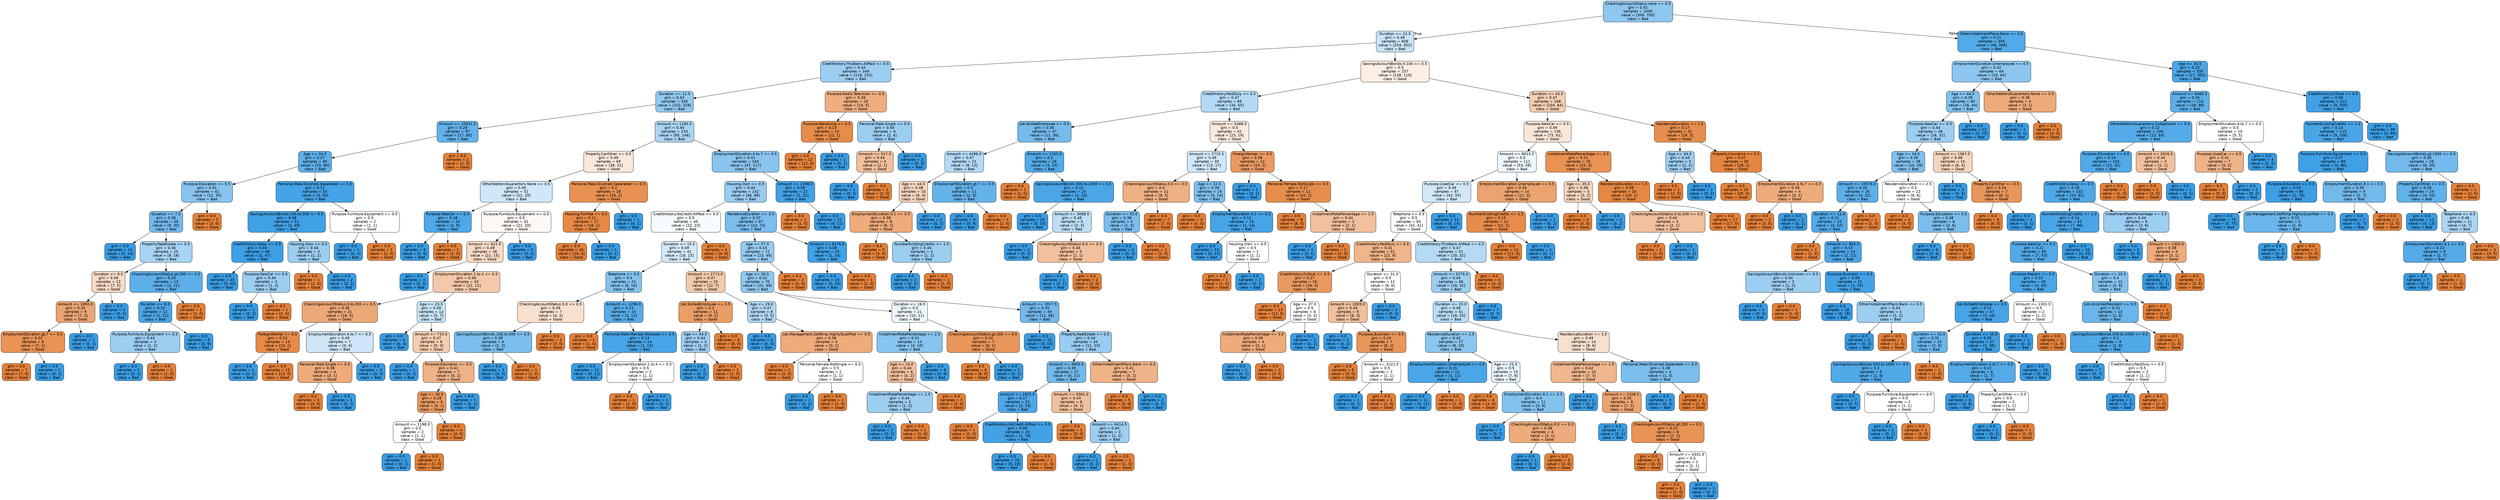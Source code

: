 digraph Tree {
node [shape=box, style="filled, rounded", color="black", fontname=helvetica] ;
edge [fontname=helvetica] ;
0 [label="CheckingAccountStatus.none <= 0.5\ngini = 0.42\nsamples = 1000\nvalue = [300, 700]\nclass = Bad", fillcolor="#8ec7f0"] ;
1 [label="Duration <= 22.5\ngini = 0.49\nsamples = 606\nvalue = [254, 352]\nclass = Bad", fillcolor="#c8e4f8"] ;
0 -> 1 [labeldistance=2.5, labelangle=45, headlabel="True"] ;
2 [label="CreditHistory.ThisBank.AllPaid <= 0.5\ngini = 0.44\nsamples = 349\nvalue = [116, 233]\nclass = Bad", fillcolor="#9ccef2"] ;
1 -> 2 ;
3 [label="Duration <= 11.5\ngini = 0.43\nsamples = 330\nvalue = [102, 228]\nclass = Bad", fillcolor="#92c9f1"] ;
2 -> 3 ;
4 [label="Amount <= 10931.5\ngini = 0.29\nsamples = 97\nvalue = [17, 80]\nclass = Bad", fillcolor="#63b2eb"] ;
3 -> 4 ;
5 [label="Age <= 34.5\ngini = 0.27\nsamples = 95\nvalue = [15, 80]\nclass = Bad", fillcolor="#5eafea"] ;
4 -> 5 ;
6 [label="Purpose.Education <= 0.5\ngini = 0.41\nsamples = 42\nvalue = [12, 30]\nclass = Bad", fillcolor="#88c4ef"] ;
5 -> 6 ;
7 [label="Duration <= 7.5\ngini = 0.36\nsamples = 39\nvalue = [9, 30]\nclass = Bad", fillcolor="#74baed"] ;
6 -> 7 ;
8 [label="gini = 0.0\nsamples = 14\nvalue = [0, 14]\nclass = Bad", fillcolor="#399de5"] ;
7 -> 8 ;
9 [label="Property.RealEstate <= 0.5\ngini = 0.46\nsamples = 25\nvalue = [9, 16]\nclass = Bad", fillcolor="#a8d4f4"] ;
7 -> 9 ;
10 [label="Duration <= 9.5\ngini = 0.49\nsamples = 12\nvalue = [7, 5]\nclass = Good", fillcolor="#f8dbc6"] ;
9 -> 10 ;
11 [label="Amount <= 1850.0\ngini = 0.35\nsamples = 9\nvalue = [7, 2]\nclass = Good", fillcolor="#eca572"] ;
10 -> 11 ;
12 [label="EmploymentDuration.gt.7 <= 0.5\ngini = 0.22\nsamples = 8\nvalue = [7, 1]\nclass = Good", fillcolor="#e99355"] ;
11 -> 12 ;
13 [label="gini = 0.0\nsamples = 7\nvalue = [7, 0]\nclass = Good", fillcolor="#e58139"] ;
12 -> 13 ;
14 [label="gini = 0.0\nsamples = 1\nvalue = [0, 1]\nclass = Bad", fillcolor="#399de5"] ;
12 -> 14 ;
15 [label="gini = 0.0\nsamples = 1\nvalue = [0, 1]\nclass = Bad", fillcolor="#399de5"] ;
11 -> 15 ;
16 [label="gini = 0.0\nsamples = 3\nvalue = [0, 3]\nclass = Bad", fillcolor="#399de5"] ;
10 -> 16 ;
17 [label="CheckingAccountStatus.gt.200 <= 0.5\ngini = 0.26\nsamples = 13\nvalue = [2, 11]\nclass = Bad", fillcolor="#5dafea"] ;
9 -> 17 ;
18 [label="Duration <= 8.5\ngini = 0.15\nsamples = 12\nvalue = [1, 11]\nclass = Bad", fillcolor="#4ba6e7"] ;
17 -> 18 ;
19 [label="Purpose.Furniture.Equipment <= 0.5\ngini = 0.44\nsamples = 3\nvalue = [1, 2]\nclass = Bad", fillcolor="#9ccef2"] ;
18 -> 19 ;
20 [label="gini = 0.0\nsamples = 2\nvalue = [0, 2]\nclass = Bad", fillcolor="#399de5"] ;
19 -> 20 ;
21 [label="gini = 0.0\nsamples = 1\nvalue = [1, 0]\nclass = Good", fillcolor="#e58139"] ;
19 -> 21 ;
22 [label="gini = 0.0\nsamples = 9\nvalue = [0, 9]\nclass = Bad", fillcolor="#399de5"] ;
18 -> 22 ;
23 [label="gini = 0.0\nsamples = 1\nvalue = [1, 0]\nclass = Good", fillcolor="#e58139"] ;
17 -> 23 ;
24 [label="gini = 0.0\nsamples = 3\nvalue = [3, 0]\nclass = Good", fillcolor="#e58139"] ;
6 -> 24 ;
25 [label="Personal.Male.Divorced.Seperated <= 0.5\ngini = 0.11\nsamples = 53\nvalue = [3, 50]\nclass = Bad", fillcolor="#45a3e7"] ;
5 -> 25 ;
26 [label="SavingsAccountBonds.100.to.500 <= 0.5\ngini = 0.08\nsamples = 51\nvalue = [2, 49]\nclass = Bad", fillcolor="#41a1e6"] ;
25 -> 26 ;
27 [label="CreditHistory.Delay <= 0.5\ngini = 0.04\nsamples = 48\nvalue = [1, 47]\nclass = Bad", fillcolor="#3d9fe6"] ;
26 -> 27 ;
28 [label="gini = 0.0\nsamples = 45\nvalue = [0, 45]\nclass = Bad", fillcolor="#399de5"] ;
27 -> 28 ;
29 [label="Purpose.NewCar <= 0.5\ngini = 0.44\nsamples = 3\nvalue = [1, 2]\nclass = Bad", fillcolor="#9ccef2"] ;
27 -> 29 ;
30 [label="gini = 0.0\nsamples = 2\nvalue = [0, 2]\nclass = Bad", fillcolor="#399de5"] ;
29 -> 30 ;
31 [label="gini = 0.0\nsamples = 1\nvalue = [1, 0]\nclass = Good", fillcolor="#e58139"] ;
29 -> 31 ;
32 [label="Housing.Own <= 0.5\ngini = 0.44\nsamples = 3\nvalue = [1, 2]\nclass = Bad", fillcolor="#9ccef2"] ;
26 -> 32 ;
33 [label="gini = 0.0\nsamples = 1\nvalue = [1, 0]\nclass = Good", fillcolor="#e58139"] ;
32 -> 33 ;
34 [label="gini = 0.0\nsamples = 2\nvalue = [0, 2]\nclass = Bad", fillcolor="#399de5"] ;
32 -> 34 ;
35 [label="Purpose.Furniture.Equipment <= 0.5\ngini = 0.5\nsamples = 2\nvalue = [1, 1]\nclass = Good", fillcolor="#ffffff"] ;
25 -> 35 ;
36 [label="gini = 0.0\nsamples = 1\nvalue = [0, 1]\nclass = Bad", fillcolor="#399de5"] ;
35 -> 36 ;
37 [label="gini = 0.0\nsamples = 1\nvalue = [1, 0]\nclass = Good", fillcolor="#e58139"] ;
35 -> 37 ;
38 [label="gini = 0.0\nsamples = 2\nvalue = [2, 0]\nclass = Good", fillcolor="#e58139"] ;
4 -> 38 ;
39 [label="Amount <= 1285.5\ngini = 0.46\nsamples = 233\nvalue = [85, 148]\nclass = Bad", fillcolor="#abd5f4"] ;
3 -> 39 ;
40 [label="Property.CarOther <= 0.5\ngini = 0.49\nsamples = 69\nvalue = [38, 31]\nclass = Good", fillcolor="#fae8db"] ;
39 -> 40 ;
41 [label="OtherDebtorsGuarantors.None <= 0.5\ngini = 0.49\nsamples = 51\nvalue = [22, 29]\nclass = Bad", fillcolor="#cfe7f9"] ;
40 -> 41 ;
42 [label="Purpose.NewCar <= 0.5\ngini = 0.18\nsamples = 10\nvalue = [1, 9]\nclass = Bad", fillcolor="#4fa8e8"] ;
41 -> 42 ;
43 [label="gini = 0.0\nsamples = 9\nvalue = [0, 9]\nclass = Bad", fillcolor="#399de5"] ;
42 -> 43 ;
44 [label="gini = 0.0\nsamples = 1\nvalue = [1, 0]\nclass = Good", fillcolor="#e58139"] ;
42 -> 44 ;
45 [label="Purpose.Furniture.Equipment <= 0.5\ngini = 0.5\nsamples = 41\nvalue = [21, 20]\nclass = Good", fillcolor="#fef9f6"] ;
41 -> 45 ;
46 [label="Amount <= 622.5\ngini = 0.49\nsamples = 36\nvalue = [21, 15]\nclass = Good", fillcolor="#f8dbc6"] ;
45 -> 46 ;
47 [label="gini = 0.0\nsamples = 3\nvalue = [0, 3]\nclass = Bad", fillcolor="#399de5"] ;
46 -> 47 ;
48 [label="EmploymentDuration.1.to.4 <= 0.5\ngini = 0.46\nsamples = 33\nvalue = [21, 12]\nclass = Good", fillcolor="#f4c9aa"] ;
46 -> 48 ;
49 [label="CheckingAccountStatus.0.to.200 <= 0.5\ngini = 0.36\nsamples = 21\nvalue = [16, 5]\nclass = Good", fillcolor="#eda877"] ;
48 -> 49 ;
50 [label="ForeignWorker <= 0.5\ngini = 0.13\nsamples = 14\nvalue = [13, 1]\nclass = Good", fillcolor="#e78b48"] ;
49 -> 50 ;
51 [label="gini = 0.0\nsamples = 1\nvalue = [0, 1]\nclass = Bad", fillcolor="#399de5"] ;
50 -> 51 ;
52 [label="gini = 0.0\nsamples = 13\nvalue = [13, 0]\nclass = Good", fillcolor="#e58139"] ;
50 -> 52 ;
53 [label="EmploymentDuration.4.to.7 <= 0.5\ngini = 0.49\nsamples = 7\nvalue = [3, 4]\nclass = Bad", fillcolor="#cee6f8"] ;
49 -> 53 ;
54 [label="Personal.Male.Single <= 0.5\ngini = 0.38\nsamples = 4\nvalue = [3, 1]\nclass = Good", fillcolor="#eeab7b"] ;
53 -> 54 ;
55 [label="gini = 0.0\nsamples = 3\nvalue = [3, 0]\nclass = Good", fillcolor="#e58139"] ;
54 -> 55 ;
56 [label="gini = 0.0\nsamples = 1\nvalue = [0, 1]\nclass = Bad", fillcolor="#399de5"] ;
54 -> 56 ;
57 [label="gini = 0.0\nsamples = 3\nvalue = [0, 3]\nclass = Bad", fillcolor="#399de5"] ;
53 -> 57 ;
58 [label="Age <= 23.5\ngini = 0.49\nsamples = 12\nvalue = [5, 7]\nclass = Bad", fillcolor="#c6e3f8"] ;
48 -> 58 ;
59 [label="gini = 0.0\nsamples = 4\nvalue = [0, 4]\nclass = Bad", fillcolor="#399de5"] ;
58 -> 59 ;
60 [label="Amount <= 733.5\ngini = 0.47\nsamples = 8\nvalue = [5, 3]\nclass = Good", fillcolor="#f5cdb0"] ;
58 -> 60 ;
61 [label="gini = 0.0\nsamples = 1\nvalue = [0, 1]\nclass = Bad", fillcolor="#399de5"] ;
60 -> 61 ;
62 [label="Purpose.Education <= 0.5\ngini = 0.41\nsamples = 7\nvalue = [5, 2]\nclass = Good", fillcolor="#efb388"] ;
60 -> 62 ;
63 [label="Age <= 30.0\ngini = 0.28\nsamples = 6\nvalue = [5, 1]\nclass = Good", fillcolor="#ea9a61"] ;
62 -> 63 ;
64 [label="Amount <= 1198.0\ngini = 0.5\nsamples = 2\nvalue = [1, 1]\nclass = Good", fillcolor="#ffffff"] ;
63 -> 64 ;
65 [label="gini = 0.0\nsamples = 1\nvalue = [0, 1]\nclass = Bad", fillcolor="#399de5"] ;
64 -> 65 ;
66 [label="gini = 0.0\nsamples = 1\nvalue = [1, 0]\nclass = Good", fillcolor="#e58139"] ;
64 -> 66 ;
67 [label="gini = 0.0\nsamples = 4\nvalue = [4, 0]\nclass = Good", fillcolor="#e58139"] ;
63 -> 67 ;
68 [label="gini = 0.0\nsamples = 1\nvalue = [0, 1]\nclass = Bad", fillcolor="#399de5"] ;
62 -> 68 ;
69 [label="gini = 0.0\nsamples = 5\nvalue = [0, 5]\nclass = Bad", fillcolor="#399de5"] ;
45 -> 69 ;
70 [label="Personal.Male.Divorced.Seperated <= 0.5\ngini = 0.2\nsamples = 18\nvalue = [16, 2]\nclass = Good", fillcolor="#e89152"] ;
40 -> 70 ;
71 [label="Housing.ForFree <= 0.5\ngini = 0.11\nsamples = 17\nvalue = [16, 1]\nclass = Good", fillcolor="#e78945"] ;
70 -> 71 ;
72 [label="gini = 0.0\nsamples = 16\nvalue = [16, 0]\nclass = Good", fillcolor="#e58139"] ;
71 -> 72 ;
73 [label="gini = 0.0\nsamples = 1\nvalue = [0, 1]\nclass = Bad", fillcolor="#399de5"] ;
71 -> 73 ;
74 [label="gini = 0.0\nsamples = 1\nvalue = [0, 1]\nclass = Bad", fillcolor="#399de5"] ;
70 -> 74 ;
75 [label="EmploymentDuration.4.to.7 <= 0.5\ngini = 0.41\nsamples = 164\nvalue = [47, 117]\nclass = Bad", fillcolor="#89c4ef"] ;
39 -> 75 ;
76 [label="Housing.Own <= 0.5\ngini = 0.44\nsamples = 142\nvalue = [46, 96]\nclass = Bad", fillcolor="#98ccf1"] ;
75 -> 76 ;
77 [label="CreditHistory.NoCredit.AllPaid <= 0.5\ngini = 0.5\nsamples = 45\nvalue = [22, 23]\nclass = Bad", fillcolor="#f6fbfe"] ;
76 -> 77 ;
78 [label="Duration <= 15.5\ngini = 0.49\nsamples = 41\nvalue = [18, 23]\nclass = Bad", fillcolor="#d4eaf9"] ;
77 -> 78 ;
79 [label="Telephone <= 0.5\ngini = 0.4\nsamples = 22\nvalue = [6, 16]\nclass = Bad", fillcolor="#83c2ef"] ;
78 -> 79 ;
80 [label="CheckingAccountStatus.lt.0 <= 0.5\ngini = 0.49\nsamples = 7\nvalue = [4, 3]\nclass = Good", fillcolor="#f8e0ce"] ;
79 -> 80 ;
81 [label="SavingsAccountBonds.100.to.500 <= 0.5\ngini = 0.38\nsamples = 4\nvalue = [1, 3]\nclass = Bad", fillcolor="#7bbeee"] ;
80 -> 81 ;
82 [label="gini = 0.0\nsamples = 3\nvalue = [0, 3]\nclass = Bad", fillcolor="#399de5"] ;
81 -> 82 ;
83 [label="gini = 0.0\nsamples = 1\nvalue = [1, 0]\nclass = Good", fillcolor="#e58139"] ;
81 -> 83 ;
84 [label="gini = 0.0\nsamples = 3\nvalue = [3, 0]\nclass = Good", fillcolor="#e58139"] ;
80 -> 84 ;
85 [label="Amount <= 1296.0\ngini = 0.23\nsamples = 15\nvalue = [2, 13]\nclass = Bad", fillcolor="#57ace9"] ;
79 -> 85 ;
86 [label="gini = 0.0\nsamples = 1\nvalue = [1, 0]\nclass = Good", fillcolor="#e58139"] ;
85 -> 86 ;
87 [label="Personal.Male.Married.Widowed <= 0.5\ngini = 0.13\nsamples = 14\nvalue = [1, 13]\nclass = Bad", fillcolor="#48a5e7"] ;
85 -> 87 ;
88 [label="gini = 0.0\nsamples = 12\nvalue = [0, 12]\nclass = Bad", fillcolor="#399de5"] ;
87 -> 88 ;
89 [label="EmploymentDuration.1.to.4 <= 0.5\ngini = 0.5\nsamples = 2\nvalue = [1, 1]\nclass = Good", fillcolor="#ffffff"] ;
87 -> 89 ;
90 [label="gini = 0.0\nsamples = 1\nvalue = [1, 0]\nclass = Good", fillcolor="#e58139"] ;
89 -> 90 ;
91 [label="gini = 0.0\nsamples = 1\nvalue = [0, 1]\nclass = Bad", fillcolor="#399de5"] ;
89 -> 91 ;
92 [label="Amount <= 2773.0\ngini = 0.47\nsamples = 19\nvalue = [12, 7]\nclass = Good", fillcolor="#f4caac"] ;
78 -> 92 ;
93 [label="Job.SkilledEmployee <= 0.5\ngini = 0.3\nsamples = 11\nvalue = [9, 2]\nclass = Good", fillcolor="#eb9d65"] ;
92 -> 93 ;
94 [label="Age <= 54.5\ngini = 0.44\nsamples = 3\nvalue = [1, 2]\nclass = Bad", fillcolor="#9ccef2"] ;
93 -> 94 ;
95 [label="gini = 0.0\nsamples = 2\nvalue = [0, 2]\nclass = Bad", fillcolor="#399de5"] ;
94 -> 95 ;
96 [label="gini = 0.0\nsamples = 1\nvalue = [1, 0]\nclass = Good", fillcolor="#e58139"] ;
94 -> 96 ;
97 [label="gini = 0.0\nsamples = 8\nvalue = [8, 0]\nclass = Good", fillcolor="#e58139"] ;
93 -> 97 ;
98 [label="Age <= 29.0\ngini = 0.47\nsamples = 8\nvalue = [3, 5]\nclass = Bad", fillcolor="#b0d8f5"] ;
92 -> 98 ;
99 [label="gini = 0.0\nsamples = 4\nvalue = [0, 4]\nclass = Bad", fillcolor="#399de5"] ;
98 -> 99 ;
100 [label="Job.Management.SelfEmp.HighlyQualified <= 0.5\ngini = 0.38\nsamples = 4\nvalue = [3, 1]\nclass = Good", fillcolor="#eeab7b"] ;
98 -> 100 ;
101 [label="gini = 0.0\nsamples = 2\nvalue = [2, 0]\nclass = Good", fillcolor="#e58139"] ;
100 -> 101 ;
102 [label="Personal.Female.NotSingle <= 0.5\ngini = 0.5\nsamples = 2\nvalue = [1, 1]\nclass = Good", fillcolor="#ffffff"] ;
100 -> 102 ;
103 [label="gini = 0.0\nsamples = 1\nvalue = [0, 1]\nclass = Bad", fillcolor="#399de5"] ;
102 -> 103 ;
104 [label="gini = 0.0\nsamples = 1\nvalue = [1, 0]\nclass = Good", fillcolor="#e58139"] ;
102 -> 104 ;
105 [label="gini = 0.0\nsamples = 4\nvalue = [4, 0]\nclass = Good", fillcolor="#e58139"] ;
77 -> 105 ;
106 [label="ResidenceDuration <= 3.5\ngini = 0.37\nsamples = 97\nvalue = [24, 73]\nclass = Bad", fillcolor="#7abdee"] ;
76 -> 106 ;
107 [label="Age <= 57.0\ngini = 0.43\nsamples = 72\nvalue = [23, 49]\nclass = Bad", fillcolor="#96cbf1"] ;
106 -> 107 ;
108 [label="Age <= 26.5\ngini = 0.42\nsamples = 70\nvalue = [21, 49]\nclass = Bad", fillcolor="#8ec7f0"] ;
107 -> 108 ;
109 [label="Duration <= 16.5\ngini = 0.5\nsamples = 21\nvalue = [10, 11]\nclass = Bad", fillcolor="#edf6fd"] ;
108 -> 109 ;
110 [label="InstallmentRatePercentage <= 2.5\ngini = 0.41\nsamples = 14\nvalue = [4, 10]\nclass = Bad", fillcolor="#88c4ef"] ;
109 -> 110 ;
111 [label="Age <= 24.0\ngini = 0.44\nsamples = 6\nvalue = [4, 2]\nclass = Good", fillcolor="#f2c09c"] ;
110 -> 111 ;
112 [label="InstallmentRatePercentage <= 1.5\ngini = 0.44\nsamples = 3\nvalue = [1, 2]\nclass = Bad", fillcolor="#9ccef2"] ;
111 -> 112 ;
113 [label="gini = 0.0\nsamples = 2\nvalue = [0, 2]\nclass = Bad", fillcolor="#399de5"] ;
112 -> 113 ;
114 [label="gini = 0.0\nsamples = 1\nvalue = [1, 0]\nclass = Good", fillcolor="#e58139"] ;
112 -> 114 ;
115 [label="gini = 0.0\nsamples = 3\nvalue = [3, 0]\nclass = Good", fillcolor="#e58139"] ;
111 -> 115 ;
116 [label="gini = 0.0\nsamples = 8\nvalue = [0, 8]\nclass = Bad", fillcolor="#399de5"] ;
110 -> 116 ;
117 [label="CheckingAccountStatus.gt.200 <= 0.5\ngini = 0.24\nsamples = 7\nvalue = [6, 1]\nclass = Good", fillcolor="#e9965a"] ;
109 -> 117 ;
118 [label="gini = 0.0\nsamples = 6\nvalue = [6, 0]\nclass = Good", fillcolor="#e58139"] ;
117 -> 118 ;
119 [label="gini = 0.0\nsamples = 1\nvalue = [0, 1]\nclass = Bad", fillcolor="#399de5"] ;
117 -> 119 ;
120 [label="Amount <= 1917.5\ngini = 0.35\nsamples = 49\nvalue = [11, 38]\nclass = Bad", fillcolor="#72b9ed"] ;
108 -> 120 ;
121 [label="gini = 0.0\nsamples = 15\nvalue = [0, 15]\nclass = Bad", fillcolor="#399de5"] ;
120 -> 121 ;
122 [label="Property.RealEstate <= 0.5\ngini = 0.44\nsamples = 34\nvalue = [11, 23]\nclass = Bad", fillcolor="#98ccf1"] ;
120 -> 122 ;
123 [label="Amount <= 3805.0\ngini = 0.35\nsamples = 27\nvalue = [6, 21]\nclass = Bad", fillcolor="#72b9ec"] ;
122 -> 123 ;
124 [label="Amount <= 1931.5\ngini = 0.17\nsamples = 21\nvalue = [2, 19]\nclass = Bad", fillcolor="#4ea7e8"] ;
123 -> 124 ;
125 [label="gini = 0.0\nsamples = 1\nvalue = [1, 0]\nclass = Good", fillcolor="#e58139"] ;
124 -> 125 ;
126 [label="CreditHistory.NoCredit.AllPaid <= 0.5\ngini = 0.09\nsamples = 20\nvalue = [1, 19]\nclass = Bad", fillcolor="#43a2e6"] ;
124 -> 126 ;
127 [label="gini = 0.0\nsamples = 19\nvalue = [0, 19]\nclass = Bad", fillcolor="#399de5"] ;
126 -> 127 ;
128 [label="gini = 0.0\nsamples = 1\nvalue = [1, 0]\nclass = Good", fillcolor="#e58139"] ;
126 -> 128 ;
129 [label="Amount <= 5081.5\ngini = 0.44\nsamples = 6\nvalue = [4, 2]\nclass = Good", fillcolor="#f2c09c"] ;
123 -> 129 ;
130 [label="gini = 0.0\nsamples = 3\nvalue = [3, 0]\nclass = Good", fillcolor="#e58139"] ;
129 -> 130 ;
131 [label="Amount <= 6414.5\ngini = 0.44\nsamples = 3\nvalue = [1, 2]\nclass = Bad", fillcolor="#9ccef2"] ;
129 -> 131 ;
132 [label="gini = 0.0\nsamples = 2\nvalue = [0, 2]\nclass = Bad", fillcolor="#399de5"] ;
131 -> 132 ;
133 [label="gini = 0.0\nsamples = 1\nvalue = [1, 0]\nclass = Good", fillcolor="#e58139"] ;
131 -> 133 ;
134 [label="OtherInstallmentPlans.Bank <= 0.5\ngini = 0.41\nsamples = 7\nvalue = [5, 2]\nclass = Good", fillcolor="#efb388"] ;
122 -> 134 ;
135 [label="gini = 0.0\nsamples = 5\nvalue = [5, 0]\nclass = Good", fillcolor="#e58139"] ;
134 -> 135 ;
136 [label="gini = 0.0\nsamples = 2\nvalue = [0, 2]\nclass = Bad", fillcolor="#399de5"] ;
134 -> 136 ;
137 [label="gini = 0.0\nsamples = 2\nvalue = [2, 0]\nclass = Good", fillcolor="#e58139"] ;
107 -> 137 ;
138 [label="Amount <= 8176.0\ngini = 0.08\nsamples = 25\nvalue = [1, 24]\nclass = Bad", fillcolor="#41a1e6"] ;
106 -> 138 ;
139 [label="gini = 0.0\nsamples = 24\nvalue = [0, 24]\nclass = Bad", fillcolor="#399de5"] ;
138 -> 139 ;
140 [label="gini = 0.0\nsamples = 1\nvalue = [1, 0]\nclass = Good", fillcolor="#e58139"] ;
138 -> 140 ;
141 [label="Amount <= 1398.0\ngini = 0.09\nsamples = 22\nvalue = [1, 21]\nclass = Bad", fillcolor="#42a2e6"] ;
75 -> 141 ;
142 [label="gini = 0.0\nsamples = 1\nvalue = [1, 0]\nclass = Good", fillcolor="#e58139"] ;
141 -> 142 ;
143 [label="gini = 0.0\nsamples = 21\nvalue = [0, 21]\nclass = Bad", fillcolor="#399de5"] ;
141 -> 143 ;
144 [label="Purpose.Radio.Television <= 0.5\ngini = 0.39\nsamples = 19\nvalue = [14, 5]\nclass = Good", fillcolor="#eeae80"] ;
2 -> 144 ;
145 [label="Purpose.Retraining <= 0.5\ngini = 0.14\nsamples = 13\nvalue = [12, 1]\nclass = Good", fillcolor="#e78c49"] ;
144 -> 145 ;
146 [label="gini = 0.0\nsamples = 12\nvalue = [12, 0]\nclass = Good", fillcolor="#e58139"] ;
145 -> 146 ;
147 [label="gini = 0.0\nsamples = 1\nvalue = [0, 1]\nclass = Bad", fillcolor="#399de5"] ;
145 -> 147 ;
148 [label="Personal.Male.Single <= 0.5\ngini = 0.44\nsamples = 6\nvalue = [2, 4]\nclass = Bad", fillcolor="#9ccef2"] ;
144 -> 148 ;
149 [label="Amount <= 517.5\ngini = 0.44\nsamples = 3\nvalue = [2, 1]\nclass = Good", fillcolor="#f2c09c"] ;
148 -> 149 ;
150 [label="gini = 0.0\nsamples = 1\nvalue = [0, 1]\nclass = Bad", fillcolor="#399de5"] ;
149 -> 150 ;
151 [label="gini = 0.0\nsamples = 2\nvalue = [2, 0]\nclass = Good", fillcolor="#e58139"] ;
149 -> 151 ;
152 [label="gini = 0.0\nsamples = 3\nvalue = [0, 3]\nclass = Bad", fillcolor="#399de5"] ;
148 -> 152 ;
153 [label="SavingsAccountBonds.lt.100 <= 0.5\ngini = 0.5\nsamples = 257\nvalue = [138, 119]\nclass = Good", fillcolor="#fbeee4"] ;
1 -> 153 ;
154 [label="CreditHistory.PaidDuly <= 0.5\ngini = 0.47\nsamples = 89\nvalue = [34, 55]\nclass = Bad", fillcolor="#b3daf5"] ;
153 -> 154 ;
155 [label="Job.SkilledEmployee <= 0.5\ngini = 0.36\nsamples = 47\nvalue = [11, 36]\nclass = Bad", fillcolor="#76bbed"] ;
154 -> 155 ;
156 [label="Amount <= 4496.0\ngini = 0.47\nsamples = 21\nvalue = [8, 13]\nclass = Bad", fillcolor="#b3d9f5"] ;
155 -> 156 ;
157 [label="Age <= 44.5\ngini = 0.48\nsamples = 10\nvalue = [6, 4]\nclass = Good", fillcolor="#f6d5bd"] ;
156 -> 157 ;
158 [label="EmploymentDuration.lt.1 <= 0.5\ngini = 0.38\nsamples = 8\nvalue = [6, 2]\nclass = Good", fillcolor="#eeab7b"] ;
157 -> 158 ;
159 [label="gini = 0.0\nsamples = 5\nvalue = [5, 0]\nclass = Good", fillcolor="#e58139"] ;
158 -> 159 ;
160 [label="NumberExistingCredits <= 1.5\ngini = 0.44\nsamples = 3\nvalue = [1, 2]\nclass = Bad", fillcolor="#9ccef2"] ;
158 -> 160 ;
161 [label="gini = 0.0\nsamples = 2\nvalue = [0, 2]\nclass = Bad", fillcolor="#399de5"] ;
160 -> 161 ;
162 [label="gini = 0.0\nsamples = 1\nvalue = [1, 0]\nclass = Good", fillcolor="#e58139"] ;
160 -> 162 ;
163 [label="gini = 0.0\nsamples = 2\nvalue = [0, 2]\nclass = Bad", fillcolor="#399de5"] ;
157 -> 163 ;
164 [label="EmploymentDuration.gt.7 <= 0.5\ngini = 0.3\nsamples = 11\nvalue = [2, 9]\nclass = Bad", fillcolor="#65b3eb"] ;
156 -> 164 ;
165 [label="gini = 0.0\nsamples = 9\nvalue = [0, 9]\nclass = Bad", fillcolor="#399de5"] ;
164 -> 165 ;
166 [label="gini = 0.0\nsamples = 2\nvalue = [2, 0]\nclass = Good", fillcolor="#e58139"] ;
164 -> 166 ;
167 [label="Amount <= 1245.5\ngini = 0.2\nsamples = 26\nvalue = [3, 23]\nclass = Bad", fillcolor="#53aae8"] ;
155 -> 167 ;
168 [label="gini = 0.0\nsamples = 1\nvalue = [1, 0]\nclass = Good", fillcolor="#e58139"] ;
167 -> 168 ;
169 [label="SavingsAccountBonds.500.to.1000 <= 0.5\ngini = 0.15\nsamples = 25\nvalue = [2, 23]\nclass = Bad", fillcolor="#4aa6e7"] ;
167 -> 169 ;
170 [label="gini = 0.0\nsamples = 20\nvalue = [0, 20]\nclass = Bad", fillcolor="#399de5"] ;
169 -> 170 ;
171 [label="Amount <= 3088.5\ngini = 0.48\nsamples = 5\nvalue = [2, 3]\nclass = Bad", fillcolor="#bddef6"] ;
169 -> 171 ;
172 [label="gini = 0.0\nsamples = 2\nvalue = [0, 2]\nclass = Bad", fillcolor="#399de5"] ;
171 -> 172 ;
173 [label="CheckingAccountStatus.lt.0 <= 0.5\ngini = 0.44\nsamples = 3\nvalue = [2, 1]\nclass = Good", fillcolor="#f2c09c"] ;
171 -> 173 ;
174 [label="gini = 0.0\nsamples = 1\nvalue = [0, 1]\nclass = Bad", fillcolor="#399de5"] ;
173 -> 174 ;
175 [label="gini = 0.0\nsamples = 2\nvalue = [2, 0]\nclass = Good", fillcolor="#e58139"] ;
173 -> 175 ;
176 [label="Amount <= 5488.0\ngini = 0.5\nsamples = 42\nvalue = [23, 19]\nclass = Good", fillcolor="#fae9dd"] ;
154 -> 176 ;
177 [label="Amount <= 2715.5\ngini = 0.49\nsamples = 30\nvalue = [13, 17]\nclass = Bad", fillcolor="#d0e8f9"] ;
176 -> 177 ;
178 [label="CheckingAccountStatus.lt.0 <= 0.5\ngini = 0.4\nsamples = 11\nvalue = [8, 3]\nclass = Good", fillcolor="#efb083"] ;
177 -> 178 ;
179 [label="Duration <= 33.0\ngini = 0.38\nsamples = 4\nvalue = [1, 3]\nclass = Bad", fillcolor="#7bbeee"] ;
178 -> 179 ;
180 [label="gini = 0.0\nsamples = 3\nvalue = [0, 3]\nclass = Bad", fillcolor="#399de5"] ;
179 -> 180 ;
181 [label="gini = 0.0\nsamples = 1\nvalue = [1, 0]\nclass = Good", fillcolor="#e58139"] ;
179 -> 181 ;
182 [label="gini = 0.0\nsamples = 7\nvalue = [7, 0]\nclass = Good", fillcolor="#e58139"] ;
178 -> 182 ;
183 [label="Age <= 22.5\ngini = 0.39\nsamples = 19\nvalue = [5, 14]\nclass = Bad", fillcolor="#80c0ee"] ;
177 -> 183 ;
184 [label="gini = 0.0\nsamples = 4\nvalue = [4, 0]\nclass = Good", fillcolor="#e58139"] ;
183 -> 184 ;
185 [label="EmploymentDuration.lt.1 <= 0.5\ngini = 0.12\nsamples = 15\nvalue = [1, 14]\nclass = Bad", fillcolor="#47a4e7"] ;
183 -> 185 ;
186 [label="gini = 0.0\nsamples = 13\nvalue = [0, 13]\nclass = Bad", fillcolor="#399de5"] ;
185 -> 186 ;
187 [label="Housing.Own <= 0.5\ngini = 0.5\nsamples = 2\nvalue = [1, 1]\nclass = Good", fillcolor="#ffffff"] ;
185 -> 187 ;
188 [label="gini = 0.0\nsamples = 1\nvalue = [1, 0]\nclass = Good", fillcolor="#e58139"] ;
187 -> 188 ;
189 [label="gini = 0.0\nsamples = 1\nvalue = [0, 1]\nclass = Bad", fillcolor="#399de5"] ;
187 -> 189 ;
190 [label="ForeignWorker <= 0.5\ngini = 0.28\nsamples = 12\nvalue = [10, 2]\nclass = Good", fillcolor="#ea9a61"] ;
176 -> 190 ;
191 [label="gini = 0.0\nsamples = 1\nvalue = [0, 1]\nclass = Bad", fillcolor="#399de5"] ;
190 -> 191 ;
192 [label="Personal.Female.NotSingle <= 0.5\ngini = 0.17\nsamples = 11\nvalue = [10, 1]\nclass = Good", fillcolor="#e88e4d"] ;
190 -> 192 ;
193 [label="gini = 0.0\nsamples = 8\nvalue = [8, 0]\nclass = Good", fillcolor="#e58139"] ;
192 -> 193 ;
194 [label="InstallmentRatePercentage <= 2.5\ngini = 0.44\nsamples = 3\nvalue = [2, 1]\nclass = Good", fillcolor="#f2c09c"] ;
192 -> 194 ;
195 [label="gini = 0.0\nsamples = 1\nvalue = [0, 1]\nclass = Bad", fillcolor="#399de5"] ;
194 -> 195 ;
196 [label="gini = 0.0\nsamples = 2\nvalue = [2, 0]\nclass = Good", fillcolor="#e58139"] ;
194 -> 196 ;
197 [label="Duration <= 43.5\ngini = 0.47\nsamples = 168\nvalue = [104, 64]\nclass = Good", fillcolor="#f5cfb3"] ;
153 -> 197 ;
198 [label="Purpose.NewCar <= 0.5\ngini = 0.49\nsamples = 136\nvalue = [75, 61]\nclass = Good", fillcolor="#fae7da"] ;
197 -> 198 ;
199 [label="Amount <= 8015.5\ngini = 0.5\nsamples = 111\nvalue = [53, 58]\nclass = Bad", fillcolor="#eef7fd"] ;
198 -> 199 ;
200 [label="Purpose.UsedCar <= 0.5\ngini = 0.49\nsamples = 97\nvalue = [42, 55]\nclass = Bad", fillcolor="#d0e8f9"] ;
199 -> 200 ;
201 [label="Telephone <= 0.5\ngini = 0.5\nsamples = 83\nvalue = [42, 41]\nclass = Good", fillcolor="#fefcfa"] ;
200 -> 201 ;
202 [label="CreditHistory.PaidDuly <= 0.5\ngini = 0.41\nsamples = 31\nvalue = [22, 9]\nclass = Good", fillcolor="#f0b58a"] ;
201 -> 202 ;
203 [label="CreditHistory.Critical <= 0.5\ngini = 0.27\nsamples = 19\nvalue = [16, 3]\nclass = Good", fillcolor="#ea995e"] ;
202 -> 203 ;
204 [label="gini = 0.0\nsamples = 13\nvalue = [13, 0]\nclass = Good", fillcolor="#e58139"] ;
203 -> 204 ;
205 [label="Age <= 37.0\ngini = 0.5\nsamples = 6\nvalue = [3, 3]\nclass = Good", fillcolor="#ffffff"] ;
203 -> 205 ;
206 [label="InstallmentRatePercentage <= 3.0\ngini = 0.38\nsamples = 4\nvalue = [3, 1]\nclass = Good", fillcolor="#eeab7b"] ;
205 -> 206 ;
207 [label="gini = 0.0\nsamples = 1\nvalue = [0, 1]\nclass = Bad", fillcolor="#399de5"] ;
206 -> 207 ;
208 [label="gini = 0.0\nsamples = 3\nvalue = [3, 0]\nclass = Good", fillcolor="#e58139"] ;
206 -> 208 ;
209 [label="gini = 0.0\nsamples = 2\nvalue = [0, 2]\nclass = Bad", fillcolor="#399de5"] ;
205 -> 209 ;
210 [label="Duration <= 31.5\ngini = 0.5\nsamples = 12\nvalue = [6, 6]\nclass = Good", fillcolor="#ffffff"] ;
202 -> 210 ;
211 [label="Amount <= 2003.0\ngini = 0.44\nsamples = 9\nvalue = [6, 3]\nclass = Good", fillcolor="#f2c09c"] ;
210 -> 211 ;
212 [label="gini = 0.0\nsamples = 2\nvalue = [0, 2]\nclass = Bad", fillcolor="#399de5"] ;
211 -> 212 ;
213 [label="Purpose.Business <= 0.5\ngini = 0.24\nsamples = 7\nvalue = [6, 1]\nclass = Good", fillcolor="#e9965a"] ;
211 -> 213 ;
214 [label="gini = 0.0\nsamples = 5\nvalue = [5, 0]\nclass = Good", fillcolor="#e58139"] ;
213 -> 214 ;
215 [label="Amount <= 3221.5\ngini = 0.5\nsamples = 2\nvalue = [1, 1]\nclass = Good", fillcolor="#ffffff"] ;
213 -> 215 ;
216 [label="gini = 0.0\nsamples = 1\nvalue = [0, 1]\nclass = Bad", fillcolor="#399de5"] ;
215 -> 216 ;
217 [label="gini = 0.0\nsamples = 1\nvalue = [1, 0]\nclass = Good", fillcolor="#e58139"] ;
215 -> 217 ;
218 [label="gini = 0.0\nsamples = 3\nvalue = [0, 3]\nclass = Bad", fillcolor="#399de5"] ;
210 -> 218 ;
219 [label="CreditHistory.ThisBank.AllPaid <= 0.5\ngini = 0.47\nsamples = 52\nvalue = [20, 32]\nclass = Bad", fillcolor="#b5daf5"] ;
201 -> 219 ;
220 [label="Amount <= 5275.0\ngini = 0.44\nsamples = 48\nvalue = [16, 32]\nclass = Bad", fillcolor="#9ccef2"] ;
219 -> 220 ;
221 [label="Duration <= 33.0\ngini = 0.48\nsamples = 41\nvalue = [16, 25]\nclass = Bad", fillcolor="#b8dcf6"] ;
220 -> 221 ;
222 [label="ResidenceDuration <= 2.5\ngini = 0.42\nsamples = 27\nvalue = [8, 19]\nclass = Bad", fillcolor="#8cc6f0"] ;
221 -> 222 ;
223 [label="EmploymentDuration.Unemployed <= 0.5\ngini = 0.15\nsamples = 12\nvalue = [1, 11]\nclass = Bad", fillcolor="#4ba6e7"] ;
222 -> 223 ;
224 [label="gini = 0.0\nsamples = 11\nvalue = [0, 11]\nclass = Bad", fillcolor="#399de5"] ;
223 -> 224 ;
225 [label="gini = 0.0\nsamples = 1\nvalue = [1, 0]\nclass = Good", fillcolor="#e58139"] ;
223 -> 225 ;
226 [label="Age <= 25.5\ngini = 0.5\nsamples = 15\nvalue = [7, 8]\nclass = Bad", fillcolor="#e6f3fc"] ;
222 -> 226 ;
227 [label="gini = 0.0\nsamples = 4\nvalue = [4, 0]\nclass = Good", fillcolor="#e58139"] ;
226 -> 227 ;
228 [label="EmploymentDuration.lt.1 <= 0.5\ngini = 0.4\nsamples = 11\nvalue = [3, 8]\nclass = Bad", fillcolor="#83c2ef"] ;
226 -> 228 ;
229 [label="gini = 0.0\nsamples = 7\nvalue = [0, 7]\nclass = Bad", fillcolor="#399de5"] ;
228 -> 229 ;
230 [label="CheckingAccountStatus.lt.0 <= 0.5\ngini = 0.38\nsamples = 4\nvalue = [3, 1]\nclass = Good", fillcolor="#eeab7b"] ;
228 -> 230 ;
231 [label="gini = 0.0\nsamples = 1\nvalue = [0, 1]\nclass = Bad", fillcolor="#399de5"] ;
230 -> 231 ;
232 [label="gini = 0.0\nsamples = 3\nvalue = [3, 0]\nclass = Good", fillcolor="#e58139"] ;
230 -> 232 ;
233 [label="ResidenceDuration <= 3.5\ngini = 0.49\nsamples = 14\nvalue = [8, 6]\nclass = Good", fillcolor="#f8e0ce"] ;
221 -> 233 ;
234 [label="InstallmentRatePercentage <= 1.5\ngini = 0.42\nsamples = 10\nvalue = [7, 3]\nclass = Good", fillcolor="#f0b78e"] ;
233 -> 234 ;
235 [label="gini = 0.0\nsamples = 1\nvalue = [0, 1]\nclass = Bad", fillcolor="#399de5"] ;
234 -> 235 ;
236 [label="Amount <= 2328.5\ngini = 0.35\nsamples = 9\nvalue = [7, 2]\nclass = Good", fillcolor="#eca572"] ;
234 -> 236 ;
237 [label="gini = 0.0\nsamples = 1\nvalue = [0, 1]\nclass = Bad", fillcolor="#399de5"] ;
236 -> 237 ;
238 [label="CheckingAccountStatus.gt.200 <= 0.5\ngini = 0.22\nsamples = 8\nvalue = [7, 1]\nclass = Good", fillcolor="#e99355"] ;
236 -> 238 ;
239 [label="gini = 0.0\nsamples = 6\nvalue = [6, 0]\nclass = Good", fillcolor="#e58139"] ;
238 -> 239 ;
240 [label="Amount <= 4341.5\ngini = 0.5\nsamples = 2\nvalue = [1, 1]\nclass = Good", fillcolor="#ffffff"] ;
238 -> 240 ;
241 [label="gini = 0.0\nsamples = 1\nvalue = [1, 0]\nclass = Good", fillcolor="#e58139"] ;
240 -> 241 ;
242 [label="gini = 0.0\nsamples = 1\nvalue = [0, 1]\nclass = Bad", fillcolor="#399de5"] ;
240 -> 242 ;
243 [label="Personal.Male.Divorced.Seperated <= 0.5\ngini = 0.38\nsamples = 4\nvalue = [1, 3]\nclass = Bad", fillcolor="#7bbeee"] ;
233 -> 243 ;
244 [label="gini = 0.0\nsamples = 3\nvalue = [0, 3]\nclass = Bad", fillcolor="#399de5"] ;
243 -> 244 ;
245 [label="gini = 0.0\nsamples = 1\nvalue = [1, 0]\nclass = Good", fillcolor="#e58139"] ;
243 -> 245 ;
246 [label="gini = 0.0\nsamples = 7\nvalue = [0, 7]\nclass = Bad", fillcolor="#399de5"] ;
220 -> 246 ;
247 [label="gini = 0.0\nsamples = 4\nvalue = [4, 0]\nclass = Good", fillcolor="#e58139"] ;
219 -> 247 ;
248 [label="gini = 0.0\nsamples = 14\nvalue = [0, 14]\nclass = Bad", fillcolor="#399de5"] ;
200 -> 248 ;
249 [label="EmploymentDuration.Unemployed <= 0.5\ngini = 0.34\nsamples = 14\nvalue = [11, 3]\nclass = Good", fillcolor="#eca36f"] ;
199 -> 249 ;
250 [label="NumberExistingCredits <= 2.5\ngini = 0.15\nsamples = 12\nvalue = [11, 1]\nclass = Good", fillcolor="#e78c4b"] ;
249 -> 250 ;
251 [label="gini = 0.0\nsamples = 11\nvalue = [11, 0]\nclass = Good", fillcolor="#e58139"] ;
250 -> 251 ;
252 [label="gini = 0.0\nsamples = 1\nvalue = [0, 1]\nclass = Bad", fillcolor="#399de5"] ;
250 -> 252 ;
253 [label="gini = 0.0\nsamples = 2\nvalue = [0, 2]\nclass = Bad", fillcolor="#399de5"] ;
249 -> 253 ;
254 [label="InstallmentRatePercentage <= 2.5\ngini = 0.21\nsamples = 25\nvalue = [22, 3]\nclass = Good", fillcolor="#e99254"] ;
198 -> 254 ;
255 [label="Age <= 35.0\ngini = 0.48\nsamples = 5\nvalue = [3, 2]\nclass = Good", fillcolor="#f6d5bd"] ;
254 -> 255 ;
256 [label="gini = 0.0\nsamples = 3\nvalue = [3, 0]\nclass = Good", fillcolor="#e58139"] ;
255 -> 256 ;
257 [label="gini = 0.0\nsamples = 2\nvalue = [0, 2]\nclass = Bad", fillcolor="#399de5"] ;
255 -> 257 ;
258 [label="ResidenceDuration <= 1.5\ngini = 0.09\nsamples = 20\nvalue = [19, 1]\nclass = Good", fillcolor="#e68843"] ;
254 -> 258 ;
259 [label="CheckingAccountStatus.0.to.200 <= 0.5\ngini = 0.44\nsamples = 3\nvalue = [2, 1]\nclass = Good", fillcolor="#f2c09c"] ;
258 -> 259 ;
260 [label="gini = 0.0\nsamples = 2\nvalue = [2, 0]\nclass = Good", fillcolor="#e58139"] ;
259 -> 260 ;
261 [label="gini = 0.0\nsamples = 1\nvalue = [0, 1]\nclass = Bad", fillcolor="#399de5"] ;
259 -> 261 ;
262 [label="gini = 0.0\nsamples = 17\nvalue = [17, 0]\nclass = Good", fillcolor="#e58139"] ;
258 -> 262 ;
263 [label="ResidenceDuration <= 1.5\ngini = 0.17\nsamples = 32\nvalue = [29, 3]\nclass = Good", fillcolor="#e88e4d"] ;
197 -> 263 ;
264 [label="Age <= 34.5\ngini = 0.44\nsamples = 3\nvalue = [1, 2]\nclass = Bad", fillcolor="#9ccef2"] ;
263 -> 264 ;
265 [label="gini = 0.0\nsamples = 1\nvalue = [1, 0]\nclass = Good", fillcolor="#e58139"] ;
264 -> 265 ;
266 [label="gini = 0.0\nsamples = 2\nvalue = [0, 2]\nclass = Bad", fillcolor="#399de5"] ;
264 -> 266 ;
267 [label="Property.Insurance <= 0.5\ngini = 0.07\nsamples = 29\nvalue = [28, 1]\nclass = Good", fillcolor="#e68640"] ;
263 -> 267 ;
268 [label="gini = 0.0\nsamples = 25\nvalue = [25, 0]\nclass = Good", fillcolor="#e58139"] ;
267 -> 268 ;
269 [label="EmploymentDuration.4.to.7 <= 0.5\ngini = 0.38\nsamples = 4\nvalue = [3, 1]\nclass = Good", fillcolor="#eeab7b"] ;
267 -> 269 ;
270 [label="gini = 0.0\nsamples = 3\nvalue = [3, 0]\nclass = Good", fillcolor="#e58139"] ;
269 -> 270 ;
271 [label="gini = 0.0\nsamples = 1\nvalue = [0, 1]\nclass = Bad", fillcolor="#399de5"] ;
269 -> 271 ;
272 [label="OtherInstallmentPlans.None <= 0.5\ngini = 0.21\nsamples = 394\nvalue = [46, 348]\nclass = Bad", fillcolor="#53aae8"] ;
0 -> 272 [labeldistance=2.5, labelangle=-45, headlabel="False"] ;
273 [label="EmploymentDuration.Unemployed <= 0.5\ngini = 0.42\nsamples = 64\nvalue = [19, 45]\nclass = Bad", fillcolor="#8dc6f0"] ;
272 -> 273 ;
274 [label="Age <= 44.5\ngini = 0.39\nsamples = 60\nvalue = [16, 44]\nclass = Bad", fillcolor="#81c1ee"] ;
273 -> 274 ;
275 [label="Purpose.NewCar <= 0.5\ngini = 0.44\nsamples = 48\nvalue = [16, 32]\nclass = Bad", fillcolor="#9ccef2"] ;
274 -> 275 ;
276 [label="Age <= 34.5\ngini = 0.39\nsamples = 38\nvalue = [10, 28]\nclass = Bad", fillcolor="#80c0ee"] ;
275 -> 276 ;
277 [label="Amount <= 10578.0\ngini = 0.26\nsamples = 26\nvalue = [4, 22]\nclass = Bad", fillcolor="#5dafea"] ;
276 -> 277 ;
278 [label="Duration <= 11.0\ngini = 0.21\nsamples = 25\nvalue = [3, 22]\nclass = Bad", fillcolor="#54aae9"] ;
277 -> 278 ;
279 [label="gini = 0.0\nsamples = 1\nvalue = [1, 0]\nclass = Good", fillcolor="#e58139"] ;
278 -> 279 ;
280 [label="Amount <= 863.0\ngini = 0.15\nsamples = 24\nvalue = [2, 22]\nclass = Bad", fillcolor="#4ba6e7"] ;
278 -> 280 ;
281 [label="SavingsAccountBonds.Unknown <= 0.5\ngini = 0.44\nsamples = 3\nvalue = [1, 2]\nclass = Bad", fillcolor="#9ccef2"] ;
280 -> 281 ;
282 [label="gini = 0.0\nsamples = 2\nvalue = [0, 2]\nclass = Bad", fillcolor="#399de5"] ;
281 -> 282 ;
283 [label="gini = 0.0\nsamples = 1\nvalue = [1, 0]\nclass = Good", fillcolor="#e58139"] ;
281 -> 283 ;
284 [label="Purpose.Business <= 0.5\ngini = 0.09\nsamples = 21\nvalue = [1, 20]\nclass = Bad", fillcolor="#43a2e6"] ;
280 -> 284 ;
285 [label="gini = 0.0\nsamples = 18\nvalue = [0, 18]\nclass = Bad", fillcolor="#399de5"] ;
284 -> 285 ;
286 [label="OtherInstallmentPlans.Bank <= 0.5\ngini = 0.44\nsamples = 3\nvalue = [1, 2]\nclass = Bad", fillcolor="#9ccef2"] ;
284 -> 286 ;
287 [label="gini = 0.0\nsamples = 2\nvalue = [0, 2]\nclass = Bad", fillcolor="#399de5"] ;
286 -> 287 ;
288 [label="gini = 0.0\nsamples = 1\nvalue = [1, 0]\nclass = Good", fillcolor="#e58139"] ;
286 -> 288 ;
289 [label="gini = 0.0\nsamples = 1\nvalue = [1, 0]\nclass = Good", fillcolor="#e58139"] ;
277 -> 289 ;
290 [label="ResidenceDuration <= 2.5\ngini = 0.5\nsamples = 12\nvalue = [6, 6]\nclass = Good", fillcolor="#ffffff"] ;
276 -> 290 ;
291 [label="gini = 0.0\nsamples = 4\nvalue = [4, 0]\nclass = Good", fillcolor="#e58139"] ;
290 -> 291 ;
292 [label="Purpose.Education <= 0.5\ngini = 0.38\nsamples = 8\nvalue = [2, 6]\nclass = Bad", fillcolor="#7bbeee"] ;
290 -> 292 ;
293 [label="gini = 0.0\nsamples = 6\nvalue = [0, 6]\nclass = Bad", fillcolor="#399de5"] ;
292 -> 293 ;
294 [label="gini = 0.0\nsamples = 2\nvalue = [2, 0]\nclass = Good", fillcolor="#e58139"] ;
292 -> 294 ;
295 [label="Amount <= 1367.0\ngini = 0.48\nsamples = 10\nvalue = [6, 4]\nclass = Good", fillcolor="#f6d5bd"] ;
275 -> 295 ;
296 [label="gini = 0.0\nsamples = 3\nvalue = [0, 3]\nclass = Bad", fillcolor="#399de5"] ;
295 -> 296 ;
297 [label="Property.CarOther <= 0.5\ngini = 0.24\nsamples = 7\nvalue = [6, 1]\nclass = Good", fillcolor="#e9965a"] ;
295 -> 297 ;
298 [label="gini = 0.0\nsamples = 6\nvalue = [6, 0]\nclass = Good", fillcolor="#e58139"] ;
297 -> 298 ;
299 [label="gini = 0.0\nsamples = 1\nvalue = [0, 1]\nclass = Bad", fillcolor="#399de5"] ;
297 -> 299 ;
300 [label="gini = 0.0\nsamples = 12\nvalue = [0, 12]\nclass = Bad", fillcolor="#399de5"] ;
274 -> 300 ;
301 [label="OtherDebtorsGuarantors.None <= 0.5\ngini = 0.38\nsamples = 4\nvalue = [3, 1]\nclass = Good", fillcolor="#eeab7b"] ;
273 -> 301 ;
302 [label="gini = 0.0\nsamples = 1\nvalue = [0, 1]\nclass = Bad", fillcolor="#399de5"] ;
301 -> 302 ;
303 [label="gini = 0.0\nsamples = 3\nvalue = [3, 0]\nclass = Good", fillcolor="#e58139"] ;
301 -> 303 ;
304 [label="Age <= 30.5\ngini = 0.15\nsamples = 330\nvalue = [27, 303]\nclass = Bad", fillcolor="#4ba6e7"] ;
272 -> 304 ;
305 [label="Amount <= 6465.5\ngini = 0.26\nsamples = 116\nvalue = [18, 98]\nclass = Bad", fillcolor="#5dafea"] ;
304 -> 305 ;
306 [label="OtherDebtorsGuarantors.CoApplicant <= 0.5\ngini = 0.22\nsamples = 106\nvalue = [13, 93]\nclass = Bad", fillcolor="#55abe9"] ;
305 -> 306 ;
307 [label="Purpose.Education <= 0.5\ngini = 0.19\nsamples = 103\nvalue = [11, 92]\nclass = Bad", fillcolor="#51a9e8"] ;
306 -> 307 ;
308 [label="CreditHistory.Delay <= 0.5\ngini = 0.18\nsamples = 102\nvalue = [10, 92]\nclass = Bad", fillcolor="#4fa8e8"] ;
307 -> 308 ;
309 [label="NumberExistingCredits <= 1.5\ngini = 0.14\nsamples = 93\nvalue = [7, 86]\nclass = Bad", fillcolor="#49a5e7"] ;
308 -> 309 ;
310 [label="Purpose.NewCar <= 0.5\ngini = 0.21\nsamples = 60\nvalue = [7, 53]\nclass = Bad", fillcolor="#53aae8"] ;
309 -> 310 ;
311 [label="Purpose.Repairs <= 0.5\ngini = 0.15\nsamples = 49\nvalue = [4, 45]\nclass = Bad", fillcolor="#4ba6e7"] ;
310 -> 311 ;
312 [label="Job.SkilledEmployee <= 0.5\ngini = 0.12\nsamples = 47\nvalue = [3, 44]\nclass = Bad", fillcolor="#46a4e7"] ;
311 -> 312 ;
313 [label="Duration <= 33.0\ngini = 0.32\nsamples = 10\nvalue = [2, 8]\nclass = Bad", fillcolor="#6ab6ec"] ;
312 -> 313 ;
314 [label="SavingsAccountBonds.500.to.1000 <= 0.5\ngini = 0.2\nsamples = 9\nvalue = [1, 8]\nclass = Bad", fillcolor="#52a9e8"] ;
313 -> 314 ;
315 [label="gini = 0.0\nsamples = 7\nvalue = [0, 7]\nclass = Bad", fillcolor="#399de5"] ;
314 -> 315 ;
316 [label="Purpose.Furniture.Equipment <= 0.5\ngini = 0.5\nsamples = 2\nvalue = [1, 1]\nclass = Good", fillcolor="#ffffff"] ;
314 -> 316 ;
317 [label="gini = 0.0\nsamples = 1\nvalue = [0, 1]\nclass = Bad", fillcolor="#399de5"] ;
316 -> 317 ;
318 [label="gini = 0.0\nsamples = 1\nvalue = [1, 0]\nclass = Good", fillcolor="#e58139"] ;
316 -> 318 ;
319 [label="gini = 0.0\nsamples = 1\nvalue = [1, 0]\nclass = Good", fillcolor="#e58139"] ;
313 -> 319 ;
320 [label="Duration <= 10.0\ngini = 0.05\nsamples = 37\nvalue = [1, 36]\nclass = Bad", fillcolor="#3ea0e6"] ;
312 -> 320 ;
321 [label="EmploymentDuration.4.to.7 <= 0.5\ngini = 0.22\nsamples = 8\nvalue = [1, 7]\nclass = Bad", fillcolor="#55abe9"] ;
320 -> 321 ;
322 [label="gini = 0.0\nsamples = 6\nvalue = [0, 6]\nclass = Bad", fillcolor="#399de5"] ;
321 -> 322 ;
323 [label="Property.CarOther <= 0.5\ngini = 0.5\nsamples = 2\nvalue = [1, 1]\nclass = Good", fillcolor="#ffffff"] ;
321 -> 323 ;
324 [label="gini = 0.0\nsamples = 1\nvalue = [0, 1]\nclass = Bad", fillcolor="#399de5"] ;
323 -> 324 ;
325 [label="gini = 0.0\nsamples = 1\nvalue = [1, 0]\nclass = Good", fillcolor="#e58139"] ;
323 -> 325 ;
326 [label="gini = 0.0\nsamples = 29\nvalue = [0, 29]\nclass = Bad", fillcolor="#399de5"] ;
320 -> 326 ;
327 [label="Amount <= 1301.5\ngini = 0.5\nsamples = 2\nvalue = [1, 1]\nclass = Good", fillcolor="#ffffff"] ;
311 -> 327 ;
328 [label="gini = 0.0\nsamples = 1\nvalue = [0, 1]\nclass = Bad", fillcolor="#399de5"] ;
327 -> 328 ;
329 [label="gini = 0.0\nsamples = 1\nvalue = [1, 0]\nclass = Good", fillcolor="#e58139"] ;
327 -> 329 ;
330 [label="Duration <= 25.5\ngini = 0.4\nsamples = 11\nvalue = [3, 8]\nclass = Bad", fillcolor="#83c2ef"] ;
310 -> 330 ;
331 [label="Job.UnskilledResident <= 0.5\ngini = 0.32\nsamples = 10\nvalue = [2, 8]\nclass = Bad", fillcolor="#6ab6ec"] ;
330 -> 331 ;
332 [label="SavingsAccountBonds.500.to.1000 <= 0.5\ngini = 0.2\nsamples = 9\nvalue = [1, 8]\nclass = Bad", fillcolor="#52a9e8"] ;
331 -> 332 ;
333 [label="gini = 0.0\nsamples = 7\nvalue = [0, 7]\nclass = Bad", fillcolor="#399de5"] ;
332 -> 333 ;
334 [label="CreditHistory.PaidDuly <= 0.5\ngini = 0.5\nsamples = 2\nvalue = [1, 1]\nclass = Good", fillcolor="#ffffff"] ;
332 -> 334 ;
335 [label="gini = 0.0\nsamples = 1\nvalue = [0, 1]\nclass = Bad", fillcolor="#399de5"] ;
334 -> 335 ;
336 [label="gini = 0.0\nsamples = 1\nvalue = [1, 0]\nclass = Good", fillcolor="#e58139"] ;
334 -> 336 ;
337 [label="gini = 0.0\nsamples = 1\nvalue = [1, 0]\nclass = Good", fillcolor="#e58139"] ;
331 -> 337 ;
338 [label="gini = 0.0\nsamples = 1\nvalue = [1, 0]\nclass = Good", fillcolor="#e58139"] ;
330 -> 338 ;
339 [label="gini = 0.0\nsamples = 33\nvalue = [0, 33]\nclass = Bad", fillcolor="#399de5"] ;
309 -> 339 ;
340 [label="InstallmentRatePercentage <= 3.5\ngini = 0.44\nsamples = 9\nvalue = [3, 6]\nclass = Bad", fillcolor="#9ccef2"] ;
308 -> 340 ;
341 [label="gini = 0.0\nsamples = 5\nvalue = [0, 5]\nclass = Bad", fillcolor="#399de5"] ;
340 -> 341 ;
342 [label="Amount <= 1305.0\ngini = 0.38\nsamples = 4\nvalue = [3, 1]\nclass = Good", fillcolor="#eeab7b"] ;
340 -> 342 ;
343 [label="gini = 0.0\nsamples = 1\nvalue = [0, 1]\nclass = Bad", fillcolor="#399de5"] ;
342 -> 343 ;
344 [label="gini = 0.0\nsamples = 3\nvalue = [3, 0]\nclass = Good", fillcolor="#e58139"] ;
342 -> 344 ;
345 [label="gini = 0.0\nsamples = 1\nvalue = [1, 0]\nclass = Good", fillcolor="#e58139"] ;
307 -> 345 ;
346 [label="Amount <= 2026.5\ngini = 0.44\nsamples = 3\nvalue = [2, 1]\nclass = Good", fillcolor="#f2c09c"] ;
306 -> 346 ;
347 [label="gini = 0.0\nsamples = 2\nvalue = [2, 0]\nclass = Good", fillcolor="#e58139"] ;
346 -> 347 ;
348 [label="gini = 0.0\nsamples = 1\nvalue = [0, 1]\nclass = Bad", fillcolor="#399de5"] ;
346 -> 348 ;
349 [label="EmploymentDuration.4.to.7 <= 0.5\ngini = 0.5\nsamples = 10\nvalue = [5, 5]\nclass = Good", fillcolor="#ffffff"] ;
305 -> 349 ;
350 [label="Purpose.UsedCar <= 0.5\ngini = 0.41\nsamples = 7\nvalue = [5, 2]\nclass = Good", fillcolor="#efb388"] ;
349 -> 350 ;
351 [label="gini = 0.0\nsamples = 5\nvalue = [5, 0]\nclass = Good", fillcolor="#e58139"] ;
350 -> 351 ;
352 [label="gini = 0.0\nsamples = 2\nvalue = [0, 2]\nclass = Bad", fillcolor="#399de5"] ;
350 -> 352 ;
353 [label="gini = 0.0\nsamples = 3\nvalue = [0, 3]\nclass = Bad", fillcolor="#399de5"] ;
349 -> 353 ;
354 [label="CreditHistory.Critical <= 0.5\ngini = 0.08\nsamples = 214\nvalue = [9, 205]\nclass = Bad", fillcolor="#42a1e6"] ;
304 -> 354 ;
355 [label="NumberExistingCredits <= 1.5\ngini = 0.14\nsamples = 115\nvalue = [9, 106]\nclass = Bad", fillcolor="#4aa5e7"] ;
354 -> 355 ;
356 [label="Purpose.Furniture.Equipment <= 0.5\ngini = 0.07\nsamples = 89\nvalue = [3, 86]\nclass = Bad", fillcolor="#40a0e6"] ;
355 -> 356 ;
357 [label="Purpose.Education <= 0.5\ngini = 0.02\nsamples = 80\nvalue = [1, 79]\nclass = Bad", fillcolor="#3c9ee5"] ;
356 -> 357 ;
358 [label="gini = 0.0\nsamples = 75\nvalue = [0, 75]\nclass = Bad", fillcolor="#399de5"] ;
357 -> 358 ;
359 [label="Job.Management.SelfEmp.HighlyQualified <= 0.5\ngini = 0.32\nsamples = 5\nvalue = [1, 4]\nclass = Bad", fillcolor="#6ab6ec"] ;
357 -> 359 ;
360 [label="gini = 0.0\nsamples = 4\nvalue = [0, 4]\nclass = Bad", fillcolor="#399de5"] ;
359 -> 360 ;
361 [label="gini = 0.0\nsamples = 1\nvalue = [1, 0]\nclass = Good", fillcolor="#e58139"] ;
359 -> 361 ;
362 [label="EmploymentDuration.lt.1 <= 0.5\ngini = 0.35\nsamples = 9\nvalue = [2, 7]\nclass = Bad", fillcolor="#72b9ec"] ;
356 -> 362 ;
363 [label="gini = 0.0\nsamples = 7\nvalue = [0, 7]\nclass = Bad", fillcolor="#399de5"] ;
362 -> 363 ;
364 [label="gini = 0.0\nsamples = 2\nvalue = [2, 0]\nclass = Good", fillcolor="#e58139"] ;
362 -> 364 ;
365 [label="SavingsAccountBonds.gt.1000 <= 0.5\ngini = 0.36\nsamples = 26\nvalue = [6, 20]\nclass = Bad", fillcolor="#74baed"] ;
355 -> 365 ;
366 [label="Property.CarOther <= 0.5\ngini = 0.28\nsamples = 24\nvalue = [4, 20]\nclass = Bad", fillcolor="#61b1ea"] ;
365 -> 366 ;
367 [label="gini = 0.0\nsamples = 13\nvalue = [0, 13]\nclass = Bad", fillcolor="#399de5"] ;
366 -> 367 ;
368 [label="Telephone <= 0.5\ngini = 0.46\nsamples = 11\nvalue = [4, 7]\nclass = Bad", fillcolor="#aad5f4"] ;
366 -> 368 ;
369 [label="EmploymentDuration.lt.1 <= 0.5\ngini = 0.22\nsamples = 8\nvalue = [1, 7]\nclass = Bad", fillcolor="#55abe9"] ;
368 -> 369 ;
370 [label="gini = 0.0\nsamples = 7\nvalue = [0, 7]\nclass = Bad", fillcolor="#399de5"] ;
369 -> 370 ;
371 [label="gini = 0.0\nsamples = 1\nvalue = [1, 0]\nclass = Good", fillcolor="#e58139"] ;
369 -> 371 ;
372 [label="gini = 0.0\nsamples = 3\nvalue = [3, 0]\nclass = Good", fillcolor="#e58139"] ;
368 -> 372 ;
373 [label="gini = 0.0\nsamples = 2\nvalue = [2, 0]\nclass = Good", fillcolor="#e58139"] ;
365 -> 373 ;
374 [label="gini = 0.0\nsamples = 99\nvalue = [0, 99]\nclass = Bad", fillcolor="#399de5"] ;
354 -> 374 ;
}